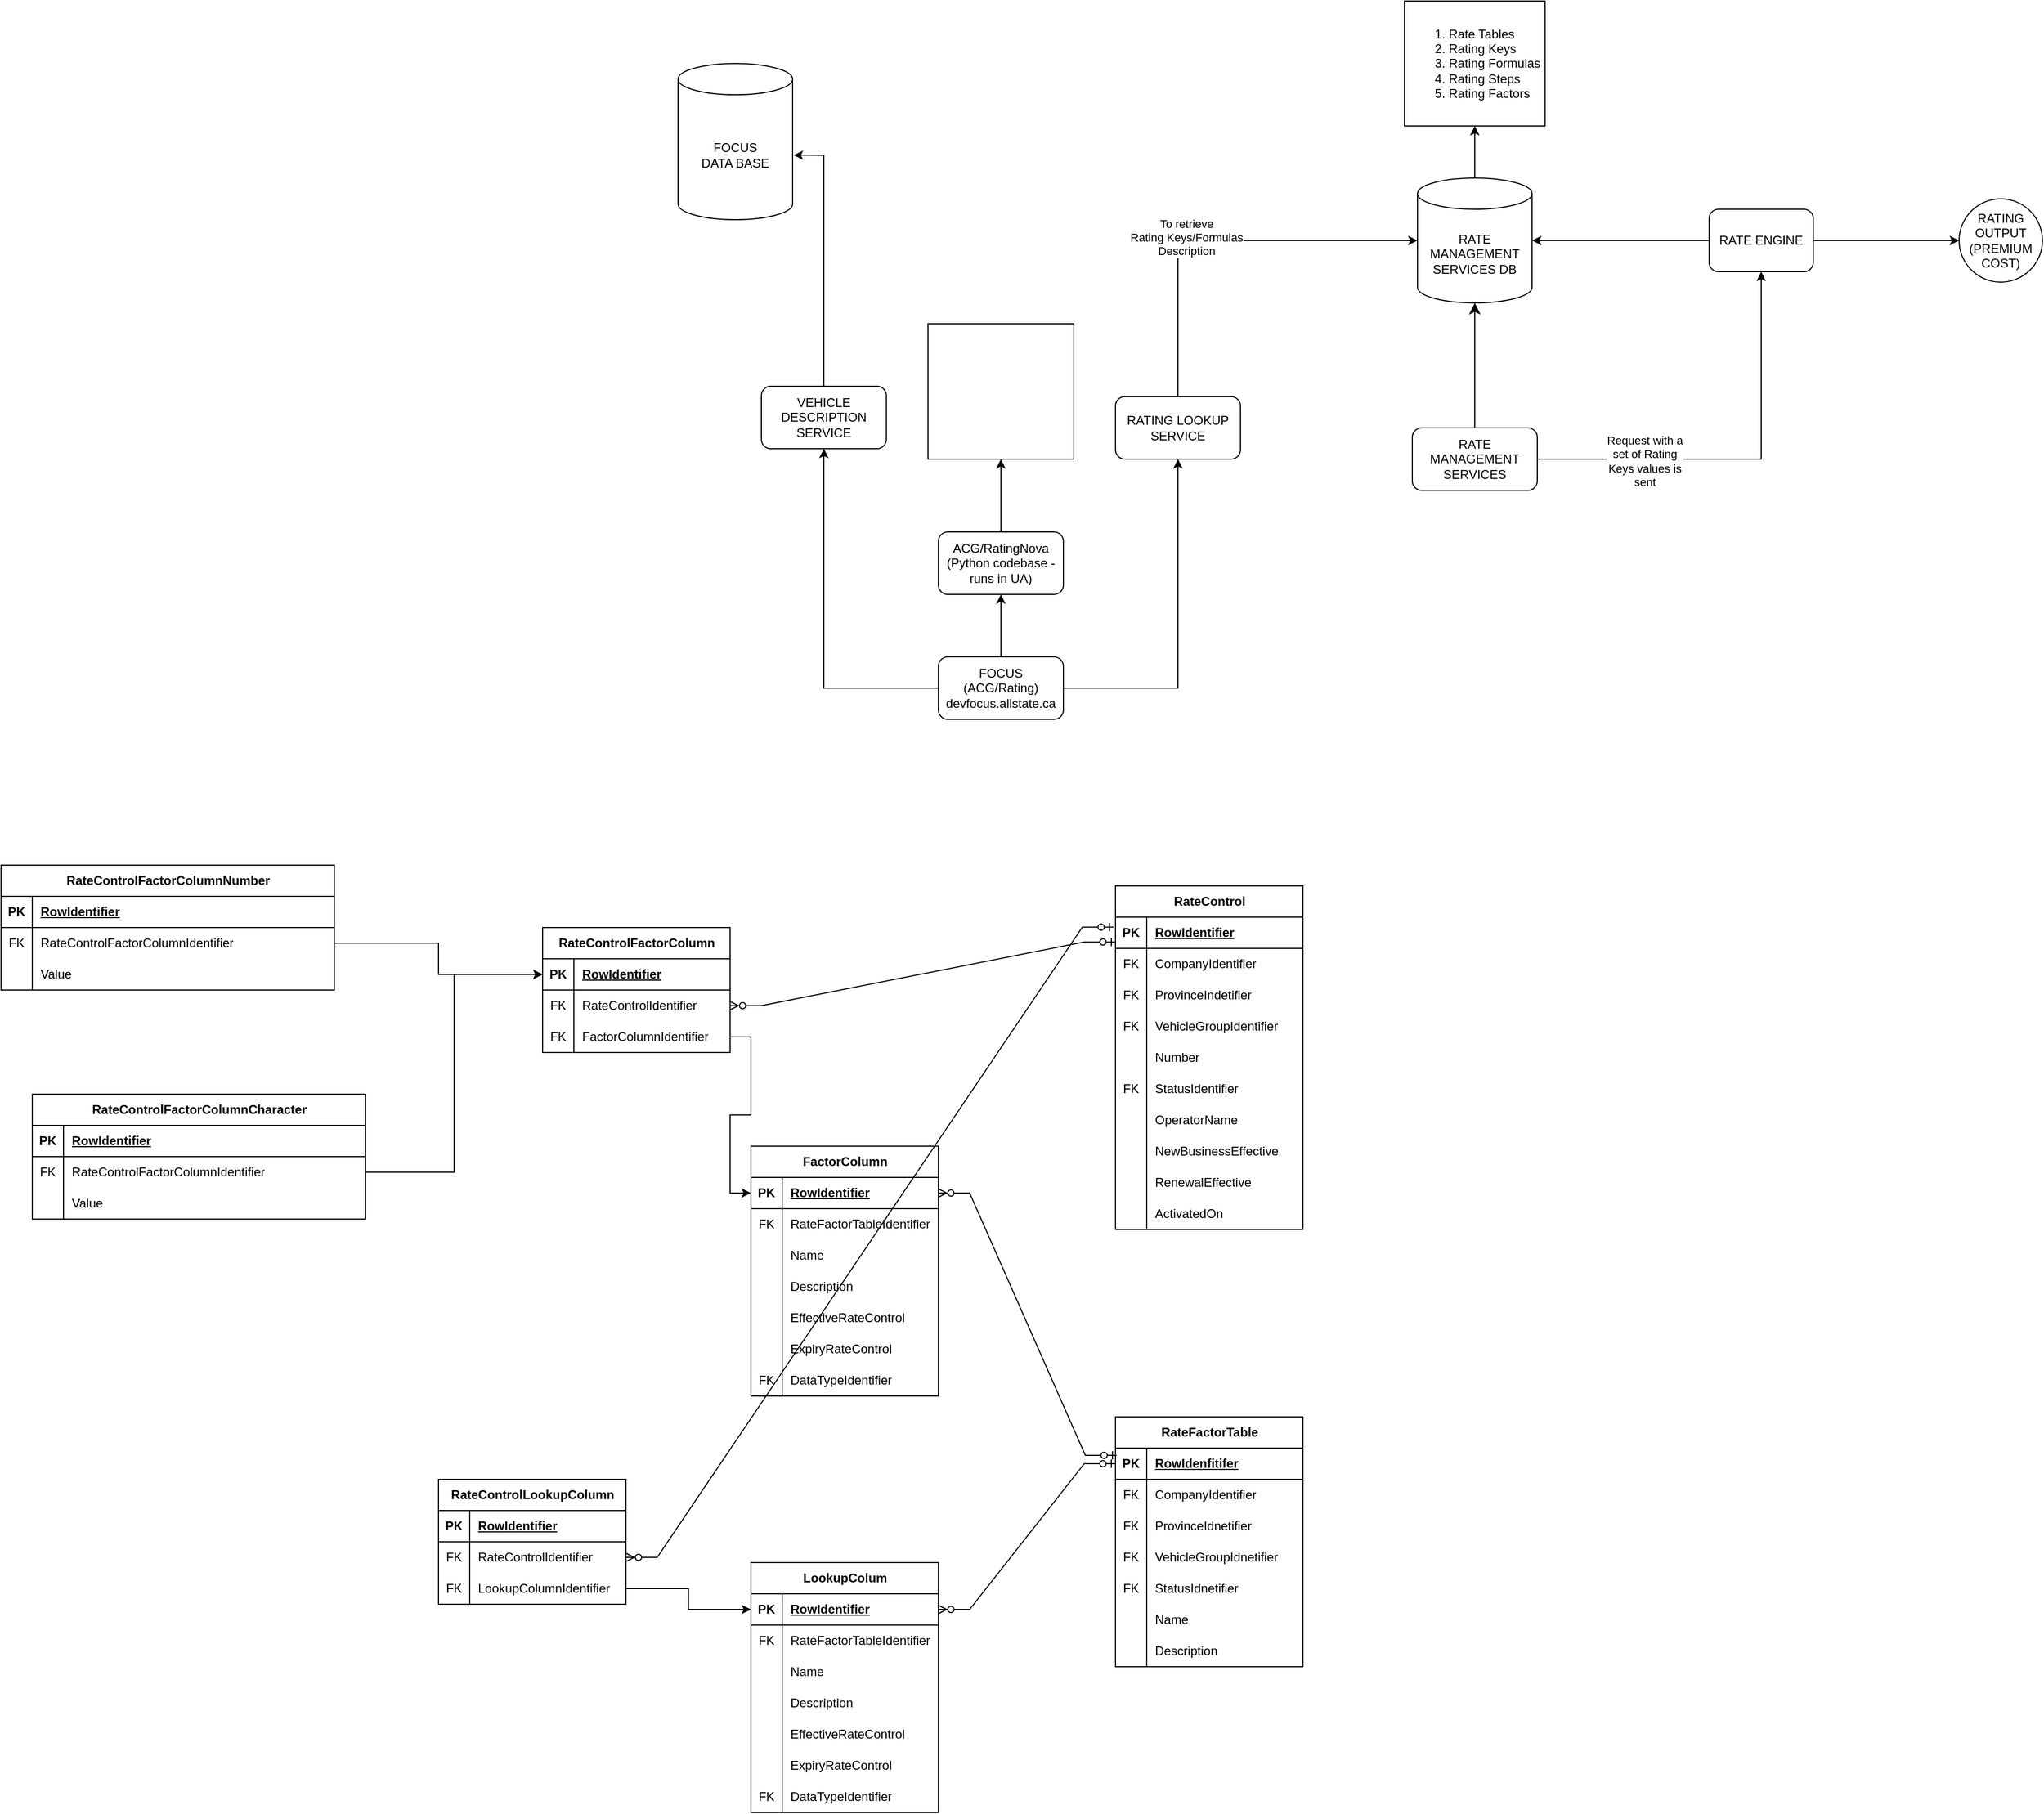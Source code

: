 <mxfile version="24.0.1" type="github">
  <diagram name="Page-1" id="5w3Jz7d-zydLKI4MpnNv">
    <mxGraphModel dx="3018" dy="2275" grid="1" gridSize="10" guides="1" tooltips="1" connect="1" arrows="1" fold="1" page="1" pageScale="1" pageWidth="850" pageHeight="1100" math="0" shadow="0">
      <root>
        <mxCell id="0" />
        <mxCell id="1" parent="0" />
        <mxCell id="0mtgPo0dhXCJ6GV9Q62t-2" value="RATE MANAGEMENT SERVICES" style="rounded=1;whiteSpace=wrap;html=1;" parent="1" vertex="1">
          <mxGeometry x="505" y="350" width="120" height="60" as="geometry" />
        </mxCell>
        <mxCell id="0mtgPo0dhXCJ6GV9Q62t-14" value="" style="edgeStyle=orthogonalEdgeStyle;rounded=0;orthogonalLoop=1;jettySize=auto;html=1;" parent="1" source="0mtgPo0dhXCJ6GV9Q62t-4" target="0mtgPo0dhXCJ6GV9Q62t-13" edge="1">
          <mxGeometry relative="1" as="geometry" />
        </mxCell>
        <mxCell id="0mtgPo0dhXCJ6GV9Q62t-4" value="RATE ENGINE" style="rounded=1;whiteSpace=wrap;html=1;" parent="1" vertex="1">
          <mxGeometry x="790" y="140" width="100" height="60" as="geometry" />
        </mxCell>
        <mxCell id="0mtgPo0dhXCJ6GV9Q62t-16" value="" style="edgeStyle=orthogonalEdgeStyle;rounded=0;orthogonalLoop=1;jettySize=auto;html=1;" parent="1" source="0mtgPo0dhXCJ6GV9Q62t-5" target="0mtgPo0dhXCJ6GV9Q62t-15" edge="1">
          <mxGeometry relative="1" as="geometry" />
        </mxCell>
        <mxCell id="0mtgPo0dhXCJ6GV9Q62t-5" value="RATE MANAGEMENT SERVICES DB" style="shape=cylinder3;whiteSpace=wrap;html=1;boundedLbl=1;backgroundOutline=1;size=15;" parent="1" vertex="1">
          <mxGeometry x="510" y="110" width="110" height="120" as="geometry" />
        </mxCell>
        <mxCell id="0mtgPo0dhXCJ6GV9Q62t-9" value="" style="edgeStyle=orthogonalEdgeStyle;rounded=0;orthogonalLoop=1;jettySize=auto;html=1;exitX=1;exitY=0.5;exitDx=0;exitDy=0;" parent="1" source="0mtgPo0dhXCJ6GV9Q62t-2" target="0mtgPo0dhXCJ6GV9Q62t-4" edge="1">
          <mxGeometry relative="1" as="geometry">
            <mxPoint x="1072.5" y="700" as="sourcePoint" />
          </mxGeometry>
        </mxCell>
        <mxCell id="0mtgPo0dhXCJ6GV9Q62t-27" value="Request with a&lt;br&gt;set of Rating&lt;br&gt;Keys values is&lt;br&gt;sent" style="edgeLabel;html=1;align=center;verticalAlign=middle;resizable=0;points=[];" parent="0mtgPo0dhXCJ6GV9Q62t-9" vertex="1" connectable="0">
          <mxGeometry x="-0.482" y="-2" relative="1" as="geometry">
            <mxPoint as="offset" />
          </mxGeometry>
        </mxCell>
        <mxCell id="0mtgPo0dhXCJ6GV9Q62t-13" value="RATING OUTPUT&lt;br&gt;(PREMIUM COST)" style="ellipse;whiteSpace=wrap;html=1;rounded=1;" parent="1" vertex="1">
          <mxGeometry x="1030" y="130" width="80" height="80" as="geometry" />
        </mxCell>
        <mxCell id="0mtgPo0dhXCJ6GV9Q62t-15" value="&lt;ol&gt;&lt;li&gt;Rate Tables&lt;/li&gt;&lt;li&gt;Rating Keys&lt;/li&gt;&lt;li&gt;Rating Formulas&lt;/li&gt;&lt;li&gt;Rating Steps&lt;/li&gt;&lt;li&gt;Rating Factors&lt;/li&gt;&lt;/ol&gt;" style="whiteSpace=wrap;html=1;align=left;" parent="1" vertex="1">
          <mxGeometry x="497.5" y="-60" width="135" height="120" as="geometry" />
        </mxCell>
        <mxCell id="0mtgPo0dhXCJ6GV9Q62t-21" value="" style="edgeStyle=orthogonalEdgeStyle;rounded=0;orthogonalLoop=1;jettySize=auto;html=1;" parent="1" source="0mtgPo0dhXCJ6GV9Q62t-17" target="0mtgPo0dhXCJ6GV9Q62t-20" edge="1">
          <mxGeometry relative="1" as="geometry" />
        </mxCell>
        <mxCell id="0mtgPo0dhXCJ6GV9Q62t-24" value="" style="edgeStyle=orthogonalEdgeStyle;rounded=0;orthogonalLoop=1;jettySize=auto;html=1;exitX=1;exitY=0.5;exitDx=0;exitDy=0;" parent="1" source="0mtgPo0dhXCJ6GV9Q62t-17" target="0mtgPo0dhXCJ6GV9Q62t-23" edge="1">
          <mxGeometry relative="1" as="geometry">
            <mxPoint x="280" y="550" as="sourcePoint" />
          </mxGeometry>
        </mxCell>
        <mxCell id="KTmSo0tYCXFcfmJ_a8UA-9" value="" style="edgeStyle=orthogonalEdgeStyle;rounded=0;orthogonalLoop=1;jettySize=auto;html=1;" parent="1" source="0mtgPo0dhXCJ6GV9Q62t-17" target="KTmSo0tYCXFcfmJ_a8UA-8" edge="1">
          <mxGeometry relative="1" as="geometry" />
        </mxCell>
        <mxCell id="0mtgPo0dhXCJ6GV9Q62t-17" value="FOCUS&lt;br&gt;(ACG/Rating)&lt;br&gt;devfocus.allstate.ca" style="rounded=1;whiteSpace=wrap;html=1;" parent="1" vertex="1">
          <mxGeometry x="50" y="570" width="120" height="60" as="geometry" />
        </mxCell>
        <mxCell id="0mtgPo0dhXCJ6GV9Q62t-18" style="edgeStyle=orthogonalEdgeStyle;rounded=0;orthogonalLoop=1;jettySize=auto;html=1;exitX=0;exitY=0.5;exitDx=0;exitDy=0;entryX=1;entryY=0.5;entryDx=0;entryDy=0;entryPerimeter=0;" parent="1" source="0mtgPo0dhXCJ6GV9Q62t-4" target="0mtgPo0dhXCJ6GV9Q62t-5" edge="1">
          <mxGeometry relative="1" as="geometry" />
        </mxCell>
        <mxCell id="0mtgPo0dhXCJ6GV9Q62t-20" value="VEHICLE DESCRIPTION SERVICE" style="whiteSpace=wrap;html=1;rounded=1;" parent="1" vertex="1">
          <mxGeometry x="-120" y="310" width="120" height="60" as="geometry" />
        </mxCell>
        <mxCell id="0mtgPo0dhXCJ6GV9Q62t-23" value="RATING LOOKUP SERVICE" style="rounded=1;whiteSpace=wrap;html=1;" parent="1" vertex="1">
          <mxGeometry x="220" y="320" width="120" height="60" as="geometry" />
        </mxCell>
        <mxCell id="0mtgPo0dhXCJ6GV9Q62t-25" style="edgeStyle=orthogonalEdgeStyle;rounded=0;orthogonalLoop=1;jettySize=auto;html=1;exitX=0.5;exitY=0;exitDx=0;exitDy=0;entryX=0;entryY=0.5;entryDx=0;entryDy=0;entryPerimeter=0;" parent="1" source="0mtgPo0dhXCJ6GV9Q62t-23" target="0mtgPo0dhXCJ6GV9Q62t-5" edge="1">
          <mxGeometry relative="1" as="geometry" />
        </mxCell>
        <mxCell id="0mtgPo0dhXCJ6GV9Q62t-26" value="To retrieve &lt;br&gt;Rating Keys/Formulas &lt;br&gt;Description" style="edgeLabel;html=1;align=center;verticalAlign=middle;resizable=0;points=[];" parent="0mtgPo0dhXCJ6GV9Q62t-25" vertex="1" connectable="0">
          <mxGeometry x="-0.168" y="3" relative="1" as="geometry">
            <mxPoint as="offset" />
          </mxGeometry>
        </mxCell>
        <mxCell id="0mtgPo0dhXCJ6GV9Q62t-29" value="FOCUS&lt;br&gt;DATA BASE" style="shape=cylinder3;whiteSpace=wrap;html=1;boundedLbl=1;backgroundOutline=1;size=15;" parent="1" vertex="1">
          <mxGeometry x="-200" width="110" height="150" as="geometry" />
        </mxCell>
        <mxCell id="0mtgPo0dhXCJ6GV9Q62t-30" style="edgeStyle=orthogonalEdgeStyle;rounded=0;orthogonalLoop=1;jettySize=auto;html=1;exitX=0.5;exitY=0;exitDx=0;exitDy=0;entryX=1.009;entryY=0.587;entryDx=0;entryDy=0;entryPerimeter=0;" parent="1" source="0mtgPo0dhXCJ6GV9Q62t-20" target="0mtgPo0dhXCJ6GV9Q62t-29" edge="1">
          <mxGeometry relative="1" as="geometry" />
        </mxCell>
        <mxCell id="KTmSo0tYCXFcfmJ_a8UA-17" style="edgeStyle=orthogonalEdgeStyle;rounded=0;orthogonalLoop=1;jettySize=auto;html=1;exitX=0.5;exitY=0;exitDx=0;exitDy=0;entryX=0.5;entryY=1;entryDx=0;entryDy=0;" parent="1" source="KTmSo0tYCXFcfmJ_a8UA-8" target="KTmSo0tYCXFcfmJ_a8UA-15" edge="1">
          <mxGeometry relative="1" as="geometry" />
        </mxCell>
        <mxCell id="KTmSo0tYCXFcfmJ_a8UA-8" value="ACG/RatingNova&lt;br&gt;(Python codebase - runs in UA)" style="whiteSpace=wrap;html=1;rounded=1;" parent="1" vertex="1">
          <mxGeometry x="50" y="450" width="120" height="60" as="geometry" />
        </mxCell>
        <mxCell id="KTmSo0tYCXFcfmJ_a8UA-15" value="" style="rounded=0;whiteSpace=wrap;html=1;" parent="1" vertex="1">
          <mxGeometry x="40" y="250" width="140" height="130" as="geometry" />
        </mxCell>
        <mxCell id="gX9heHqNuvArZHd1_lGx-1" value="RateControlFactorColumnCharacter" style="shape=table;startSize=30;container=1;collapsible=1;childLayout=tableLayout;fixedRows=1;rowLines=0;fontStyle=1;align=center;resizeLast=1;html=1;" parent="1" vertex="1">
          <mxGeometry x="-820" y="990" width="320" height="120" as="geometry" />
        </mxCell>
        <mxCell id="gX9heHqNuvArZHd1_lGx-2" value="" style="shape=tableRow;horizontal=0;startSize=0;swimlaneHead=0;swimlaneBody=0;fillColor=none;collapsible=0;dropTarget=0;points=[[0,0.5],[1,0.5]];portConstraint=eastwest;top=0;left=0;right=0;bottom=1;" parent="gX9heHqNuvArZHd1_lGx-1" vertex="1">
          <mxGeometry y="30" width="320" height="30" as="geometry" />
        </mxCell>
        <mxCell id="gX9heHqNuvArZHd1_lGx-3" value="PK" style="shape=partialRectangle;connectable=0;fillColor=none;top=0;left=0;bottom=0;right=0;fontStyle=1;overflow=hidden;whiteSpace=wrap;html=1;" parent="gX9heHqNuvArZHd1_lGx-2" vertex="1">
          <mxGeometry width="30" height="30" as="geometry">
            <mxRectangle width="30" height="30" as="alternateBounds" />
          </mxGeometry>
        </mxCell>
        <mxCell id="gX9heHqNuvArZHd1_lGx-4" value="RowIdentifier" style="shape=partialRectangle;connectable=0;fillColor=none;top=0;left=0;bottom=0;right=0;align=left;spacingLeft=6;fontStyle=5;overflow=hidden;whiteSpace=wrap;html=1;" parent="gX9heHqNuvArZHd1_lGx-2" vertex="1">
          <mxGeometry x="30" width="290" height="30" as="geometry">
            <mxRectangle width="290" height="30" as="alternateBounds" />
          </mxGeometry>
        </mxCell>
        <mxCell id="gX9heHqNuvArZHd1_lGx-5" value="" style="shape=tableRow;horizontal=0;startSize=0;swimlaneHead=0;swimlaneBody=0;fillColor=none;collapsible=0;dropTarget=0;points=[[0,0.5],[1,0.5]];portConstraint=eastwest;top=0;left=0;right=0;bottom=0;" parent="gX9heHqNuvArZHd1_lGx-1" vertex="1">
          <mxGeometry y="60" width="320" height="30" as="geometry" />
        </mxCell>
        <mxCell id="gX9heHqNuvArZHd1_lGx-6" value="FK" style="shape=partialRectangle;connectable=0;fillColor=none;top=0;left=0;bottom=0;right=0;editable=1;overflow=hidden;whiteSpace=wrap;html=1;" parent="gX9heHqNuvArZHd1_lGx-5" vertex="1">
          <mxGeometry width="30" height="30" as="geometry">
            <mxRectangle width="30" height="30" as="alternateBounds" />
          </mxGeometry>
        </mxCell>
        <mxCell id="gX9heHqNuvArZHd1_lGx-7" value="RateControlFactorColumnIdentifier" style="shape=partialRectangle;connectable=0;fillColor=none;top=0;left=0;bottom=0;right=0;align=left;spacingLeft=6;overflow=hidden;whiteSpace=wrap;html=1;" parent="gX9heHqNuvArZHd1_lGx-5" vertex="1">
          <mxGeometry x="30" width="290" height="30" as="geometry">
            <mxRectangle width="290" height="30" as="alternateBounds" />
          </mxGeometry>
        </mxCell>
        <mxCell id="gX9heHqNuvArZHd1_lGx-8" value="" style="shape=tableRow;horizontal=0;startSize=0;swimlaneHead=0;swimlaneBody=0;fillColor=none;collapsible=0;dropTarget=0;points=[[0,0.5],[1,0.5]];portConstraint=eastwest;top=0;left=0;right=0;bottom=0;" parent="gX9heHqNuvArZHd1_lGx-1" vertex="1">
          <mxGeometry y="90" width="320" height="30" as="geometry" />
        </mxCell>
        <mxCell id="gX9heHqNuvArZHd1_lGx-9" value="" style="shape=partialRectangle;connectable=0;fillColor=none;top=0;left=0;bottom=0;right=0;editable=1;overflow=hidden;whiteSpace=wrap;html=1;" parent="gX9heHqNuvArZHd1_lGx-8" vertex="1">
          <mxGeometry width="30" height="30" as="geometry">
            <mxRectangle width="30" height="30" as="alternateBounds" />
          </mxGeometry>
        </mxCell>
        <mxCell id="gX9heHqNuvArZHd1_lGx-10" value="Value" style="shape=partialRectangle;connectable=0;fillColor=none;top=0;left=0;bottom=0;right=0;align=left;spacingLeft=6;overflow=hidden;whiteSpace=wrap;html=1;" parent="gX9heHqNuvArZHd1_lGx-8" vertex="1">
          <mxGeometry x="30" width="290" height="30" as="geometry">
            <mxRectangle width="290" height="30" as="alternateBounds" />
          </mxGeometry>
        </mxCell>
        <mxCell id="gX9heHqNuvArZHd1_lGx-14" value="RateControlFactorColumn" style="shape=table;startSize=30;container=1;collapsible=1;childLayout=tableLayout;fixedRows=1;rowLines=0;fontStyle=1;align=center;resizeLast=1;html=1;" parent="1" vertex="1">
          <mxGeometry x="-330" y="830" width="180" height="120" as="geometry" />
        </mxCell>
        <mxCell id="gX9heHqNuvArZHd1_lGx-15" value="" style="shape=tableRow;horizontal=0;startSize=0;swimlaneHead=0;swimlaneBody=0;fillColor=none;collapsible=0;dropTarget=0;points=[[0,0.5],[1,0.5]];portConstraint=eastwest;top=0;left=0;right=0;bottom=1;" parent="gX9heHqNuvArZHd1_lGx-14" vertex="1">
          <mxGeometry y="30" width="180" height="30" as="geometry" />
        </mxCell>
        <mxCell id="gX9heHqNuvArZHd1_lGx-16" value="PK" style="shape=partialRectangle;connectable=0;fillColor=none;top=0;left=0;bottom=0;right=0;fontStyle=1;overflow=hidden;whiteSpace=wrap;html=1;" parent="gX9heHqNuvArZHd1_lGx-15" vertex="1">
          <mxGeometry width="30" height="30" as="geometry">
            <mxRectangle width="30" height="30" as="alternateBounds" />
          </mxGeometry>
        </mxCell>
        <mxCell id="gX9heHqNuvArZHd1_lGx-17" value="RowIdentifier" style="shape=partialRectangle;connectable=0;fillColor=none;top=0;left=0;bottom=0;right=0;align=left;spacingLeft=6;fontStyle=5;overflow=hidden;whiteSpace=wrap;html=1;" parent="gX9heHqNuvArZHd1_lGx-15" vertex="1">
          <mxGeometry x="30" width="150" height="30" as="geometry">
            <mxRectangle width="150" height="30" as="alternateBounds" />
          </mxGeometry>
        </mxCell>
        <mxCell id="gX9heHqNuvArZHd1_lGx-18" value="" style="shape=tableRow;horizontal=0;startSize=0;swimlaneHead=0;swimlaneBody=0;fillColor=none;collapsible=0;dropTarget=0;points=[[0,0.5],[1,0.5]];portConstraint=eastwest;top=0;left=0;right=0;bottom=0;" parent="gX9heHqNuvArZHd1_lGx-14" vertex="1">
          <mxGeometry y="60" width="180" height="30" as="geometry" />
        </mxCell>
        <mxCell id="gX9heHqNuvArZHd1_lGx-19" value="FK" style="shape=partialRectangle;connectable=0;fillColor=none;top=0;left=0;bottom=0;right=0;editable=1;overflow=hidden;whiteSpace=wrap;html=1;" parent="gX9heHqNuvArZHd1_lGx-18" vertex="1">
          <mxGeometry width="30" height="30" as="geometry">
            <mxRectangle width="30" height="30" as="alternateBounds" />
          </mxGeometry>
        </mxCell>
        <mxCell id="gX9heHqNuvArZHd1_lGx-20" value="RateControlIdentifier" style="shape=partialRectangle;connectable=0;fillColor=none;top=0;left=0;bottom=0;right=0;align=left;spacingLeft=6;overflow=hidden;whiteSpace=wrap;html=1;" parent="gX9heHqNuvArZHd1_lGx-18" vertex="1">
          <mxGeometry x="30" width="150" height="30" as="geometry">
            <mxRectangle width="150" height="30" as="alternateBounds" />
          </mxGeometry>
        </mxCell>
        <mxCell id="gX9heHqNuvArZHd1_lGx-21" value="" style="shape=tableRow;horizontal=0;startSize=0;swimlaneHead=0;swimlaneBody=0;fillColor=none;collapsible=0;dropTarget=0;points=[[0,0.5],[1,0.5]];portConstraint=eastwest;top=0;left=0;right=0;bottom=0;" parent="gX9heHqNuvArZHd1_lGx-14" vertex="1">
          <mxGeometry y="90" width="180" height="30" as="geometry" />
        </mxCell>
        <mxCell id="gX9heHqNuvArZHd1_lGx-22" value="FK" style="shape=partialRectangle;connectable=0;fillColor=none;top=0;left=0;bottom=0;right=0;editable=1;overflow=hidden;whiteSpace=wrap;html=1;" parent="gX9heHqNuvArZHd1_lGx-21" vertex="1">
          <mxGeometry width="30" height="30" as="geometry">
            <mxRectangle width="30" height="30" as="alternateBounds" />
          </mxGeometry>
        </mxCell>
        <mxCell id="gX9heHqNuvArZHd1_lGx-23" value="FactorColumnIdentifier" style="shape=partialRectangle;connectable=0;fillColor=none;top=0;left=0;bottom=0;right=0;align=left;spacingLeft=6;overflow=hidden;whiteSpace=wrap;html=1;" parent="gX9heHqNuvArZHd1_lGx-21" vertex="1">
          <mxGeometry x="30" width="150" height="30" as="geometry">
            <mxRectangle width="150" height="30" as="alternateBounds" />
          </mxGeometry>
        </mxCell>
        <mxCell id="gX9heHqNuvArZHd1_lGx-28" value="RateControl" style="shape=table;startSize=30;container=1;collapsible=1;childLayout=tableLayout;fixedRows=1;rowLines=0;fontStyle=1;align=center;resizeLast=1;html=1;" parent="1" vertex="1">
          <mxGeometry x="220" y="790" width="180" height="330" as="geometry">
            <mxRectangle x="-140" y="670" width="110" height="30" as="alternateBounds" />
          </mxGeometry>
        </mxCell>
        <mxCell id="gX9heHqNuvArZHd1_lGx-29" value="" style="shape=tableRow;horizontal=0;startSize=0;swimlaneHead=0;swimlaneBody=0;fillColor=none;collapsible=0;dropTarget=0;points=[[0,0.5],[1,0.5]];portConstraint=eastwest;top=0;left=0;right=0;bottom=1;" parent="gX9heHqNuvArZHd1_lGx-28" vertex="1">
          <mxGeometry y="30" width="180" height="30" as="geometry" />
        </mxCell>
        <mxCell id="gX9heHqNuvArZHd1_lGx-30" value="PK" style="shape=partialRectangle;connectable=0;fillColor=none;top=0;left=0;bottom=0;right=0;fontStyle=1;overflow=hidden;whiteSpace=wrap;html=1;" parent="gX9heHqNuvArZHd1_lGx-29" vertex="1">
          <mxGeometry width="30" height="30" as="geometry">
            <mxRectangle width="30" height="30" as="alternateBounds" />
          </mxGeometry>
        </mxCell>
        <mxCell id="gX9heHqNuvArZHd1_lGx-31" value="RowIdentifier" style="shape=partialRectangle;connectable=0;fillColor=none;top=0;left=0;bottom=0;right=0;align=left;spacingLeft=6;fontStyle=5;overflow=hidden;whiteSpace=wrap;html=1;" parent="gX9heHqNuvArZHd1_lGx-29" vertex="1">
          <mxGeometry x="30" width="150" height="30" as="geometry">
            <mxRectangle width="150" height="30" as="alternateBounds" />
          </mxGeometry>
        </mxCell>
        <mxCell id="gX9heHqNuvArZHd1_lGx-32" value="" style="shape=tableRow;horizontal=0;startSize=0;swimlaneHead=0;swimlaneBody=0;fillColor=none;collapsible=0;dropTarget=0;points=[[0,0.5],[1,0.5]];portConstraint=eastwest;top=0;left=0;right=0;bottom=0;" parent="gX9heHqNuvArZHd1_lGx-28" vertex="1">
          <mxGeometry y="60" width="180" height="30" as="geometry" />
        </mxCell>
        <mxCell id="gX9heHqNuvArZHd1_lGx-33" value="FK" style="shape=partialRectangle;connectable=0;fillColor=none;top=0;left=0;bottom=0;right=0;editable=1;overflow=hidden;whiteSpace=wrap;html=1;" parent="gX9heHqNuvArZHd1_lGx-32" vertex="1">
          <mxGeometry width="30" height="30" as="geometry">
            <mxRectangle width="30" height="30" as="alternateBounds" />
          </mxGeometry>
        </mxCell>
        <mxCell id="gX9heHqNuvArZHd1_lGx-34" value="CompanyIdentifier" style="shape=partialRectangle;connectable=0;fillColor=none;top=0;left=0;bottom=0;right=0;align=left;spacingLeft=6;overflow=hidden;whiteSpace=wrap;html=1;" parent="gX9heHqNuvArZHd1_lGx-32" vertex="1">
          <mxGeometry x="30" width="150" height="30" as="geometry">
            <mxRectangle width="150" height="30" as="alternateBounds" />
          </mxGeometry>
        </mxCell>
        <mxCell id="gX9heHqNuvArZHd1_lGx-35" value="" style="shape=tableRow;horizontal=0;startSize=0;swimlaneHead=0;swimlaneBody=0;fillColor=none;collapsible=0;dropTarget=0;points=[[0,0.5],[1,0.5]];portConstraint=eastwest;top=0;left=0;right=0;bottom=0;" parent="gX9heHqNuvArZHd1_lGx-28" vertex="1">
          <mxGeometry y="90" width="180" height="30" as="geometry" />
        </mxCell>
        <mxCell id="gX9heHqNuvArZHd1_lGx-36" value="FK" style="shape=partialRectangle;connectable=0;fillColor=none;top=0;left=0;bottom=0;right=0;editable=1;overflow=hidden;whiteSpace=wrap;html=1;" parent="gX9heHqNuvArZHd1_lGx-35" vertex="1">
          <mxGeometry width="30" height="30" as="geometry">
            <mxRectangle width="30" height="30" as="alternateBounds" />
          </mxGeometry>
        </mxCell>
        <mxCell id="gX9heHqNuvArZHd1_lGx-37" value="ProvinceIndetifier" style="shape=partialRectangle;connectable=0;fillColor=none;top=0;left=0;bottom=0;right=0;align=left;spacingLeft=6;overflow=hidden;whiteSpace=wrap;html=1;" parent="gX9heHqNuvArZHd1_lGx-35" vertex="1">
          <mxGeometry x="30" width="150" height="30" as="geometry">
            <mxRectangle width="150" height="30" as="alternateBounds" />
          </mxGeometry>
        </mxCell>
        <mxCell id="gX9heHqNuvArZHd1_lGx-38" value="" style="shape=tableRow;horizontal=0;startSize=0;swimlaneHead=0;swimlaneBody=0;fillColor=none;collapsible=0;dropTarget=0;points=[[0,0.5],[1,0.5]];portConstraint=eastwest;top=0;left=0;right=0;bottom=0;" parent="gX9heHqNuvArZHd1_lGx-28" vertex="1">
          <mxGeometry y="120" width="180" height="30" as="geometry" />
        </mxCell>
        <mxCell id="gX9heHqNuvArZHd1_lGx-39" value="FK" style="shape=partialRectangle;connectable=0;fillColor=none;top=0;left=0;bottom=0;right=0;editable=1;overflow=hidden;whiteSpace=wrap;html=1;" parent="gX9heHqNuvArZHd1_lGx-38" vertex="1">
          <mxGeometry width="30" height="30" as="geometry">
            <mxRectangle width="30" height="30" as="alternateBounds" />
          </mxGeometry>
        </mxCell>
        <mxCell id="gX9heHqNuvArZHd1_lGx-40" value="VehicleGroupIdentifier" style="shape=partialRectangle;connectable=0;fillColor=none;top=0;left=0;bottom=0;right=0;align=left;spacingLeft=6;overflow=hidden;whiteSpace=wrap;html=1;" parent="gX9heHqNuvArZHd1_lGx-38" vertex="1">
          <mxGeometry x="30" width="150" height="30" as="geometry">
            <mxRectangle width="150" height="30" as="alternateBounds" />
          </mxGeometry>
        </mxCell>
        <mxCell id="gX9heHqNuvArZHd1_lGx-95" value="" style="shape=tableRow;horizontal=0;startSize=0;swimlaneHead=0;swimlaneBody=0;fillColor=none;collapsible=0;dropTarget=0;points=[[0,0.5],[1,0.5]];portConstraint=eastwest;top=0;left=0;right=0;bottom=0;" parent="gX9heHqNuvArZHd1_lGx-28" vertex="1">
          <mxGeometry y="150" width="180" height="30" as="geometry" />
        </mxCell>
        <mxCell id="gX9heHqNuvArZHd1_lGx-96" value="" style="shape=partialRectangle;connectable=0;fillColor=none;top=0;left=0;bottom=0;right=0;editable=1;overflow=hidden;whiteSpace=wrap;html=1;" parent="gX9heHqNuvArZHd1_lGx-95" vertex="1">
          <mxGeometry width="30" height="30" as="geometry">
            <mxRectangle width="30" height="30" as="alternateBounds" />
          </mxGeometry>
        </mxCell>
        <mxCell id="gX9heHqNuvArZHd1_lGx-97" value="Number" style="shape=partialRectangle;connectable=0;fillColor=none;top=0;left=0;bottom=0;right=0;align=left;spacingLeft=6;overflow=hidden;whiteSpace=wrap;html=1;" parent="gX9heHqNuvArZHd1_lGx-95" vertex="1">
          <mxGeometry x="30" width="150" height="30" as="geometry">
            <mxRectangle width="150" height="30" as="alternateBounds" />
          </mxGeometry>
        </mxCell>
        <mxCell id="gX9heHqNuvArZHd1_lGx-98" value="" style="shape=tableRow;horizontal=0;startSize=0;swimlaneHead=0;swimlaneBody=0;fillColor=none;collapsible=0;dropTarget=0;points=[[0,0.5],[1,0.5]];portConstraint=eastwest;top=0;left=0;right=0;bottom=0;" parent="gX9heHqNuvArZHd1_lGx-28" vertex="1">
          <mxGeometry y="180" width="180" height="30" as="geometry" />
        </mxCell>
        <mxCell id="gX9heHqNuvArZHd1_lGx-99" value="FK" style="shape=partialRectangle;connectable=0;fillColor=none;top=0;left=0;bottom=0;right=0;editable=1;overflow=hidden;whiteSpace=wrap;html=1;" parent="gX9heHqNuvArZHd1_lGx-98" vertex="1">
          <mxGeometry width="30" height="30" as="geometry">
            <mxRectangle width="30" height="30" as="alternateBounds" />
          </mxGeometry>
        </mxCell>
        <mxCell id="gX9heHqNuvArZHd1_lGx-100" value="StatusIdentifier" style="shape=partialRectangle;connectable=0;fillColor=none;top=0;left=0;bottom=0;right=0;align=left;spacingLeft=6;overflow=hidden;whiteSpace=wrap;html=1;" parent="gX9heHqNuvArZHd1_lGx-98" vertex="1">
          <mxGeometry x="30" width="150" height="30" as="geometry">
            <mxRectangle width="150" height="30" as="alternateBounds" />
          </mxGeometry>
        </mxCell>
        <mxCell id="gX9heHqNuvArZHd1_lGx-101" value="" style="shape=tableRow;horizontal=0;startSize=0;swimlaneHead=0;swimlaneBody=0;fillColor=none;collapsible=0;dropTarget=0;points=[[0,0.5],[1,0.5]];portConstraint=eastwest;top=0;left=0;right=0;bottom=0;" parent="gX9heHqNuvArZHd1_lGx-28" vertex="1">
          <mxGeometry y="210" width="180" height="30" as="geometry" />
        </mxCell>
        <mxCell id="gX9heHqNuvArZHd1_lGx-102" value="" style="shape=partialRectangle;connectable=0;fillColor=none;top=0;left=0;bottom=0;right=0;editable=1;overflow=hidden;whiteSpace=wrap;html=1;" parent="gX9heHqNuvArZHd1_lGx-101" vertex="1">
          <mxGeometry width="30" height="30" as="geometry">
            <mxRectangle width="30" height="30" as="alternateBounds" />
          </mxGeometry>
        </mxCell>
        <mxCell id="gX9heHqNuvArZHd1_lGx-103" value="OperatorName" style="shape=partialRectangle;connectable=0;fillColor=none;top=0;left=0;bottom=0;right=0;align=left;spacingLeft=6;overflow=hidden;whiteSpace=wrap;html=1;" parent="gX9heHqNuvArZHd1_lGx-101" vertex="1">
          <mxGeometry x="30" width="150" height="30" as="geometry">
            <mxRectangle width="150" height="30" as="alternateBounds" />
          </mxGeometry>
        </mxCell>
        <mxCell id="gX9heHqNuvArZHd1_lGx-108" value="" style="shape=tableRow;horizontal=0;startSize=0;swimlaneHead=0;swimlaneBody=0;fillColor=none;collapsible=0;dropTarget=0;points=[[0,0.5],[1,0.5]];portConstraint=eastwest;top=0;left=0;right=0;bottom=0;" parent="gX9heHqNuvArZHd1_lGx-28" vertex="1">
          <mxGeometry y="240" width="180" height="30" as="geometry" />
        </mxCell>
        <mxCell id="gX9heHqNuvArZHd1_lGx-109" value="" style="shape=partialRectangle;connectable=0;fillColor=none;top=0;left=0;bottom=0;right=0;editable=1;overflow=hidden;whiteSpace=wrap;html=1;" parent="gX9heHqNuvArZHd1_lGx-108" vertex="1">
          <mxGeometry width="30" height="30" as="geometry">
            <mxRectangle width="30" height="30" as="alternateBounds" />
          </mxGeometry>
        </mxCell>
        <mxCell id="gX9heHqNuvArZHd1_lGx-110" value="NewBusinessEffective" style="shape=partialRectangle;connectable=0;fillColor=none;top=0;left=0;bottom=0;right=0;align=left;spacingLeft=6;overflow=hidden;whiteSpace=wrap;html=1;" parent="gX9heHqNuvArZHd1_lGx-108" vertex="1">
          <mxGeometry x="30" width="150" height="30" as="geometry">
            <mxRectangle width="150" height="30" as="alternateBounds" />
          </mxGeometry>
        </mxCell>
        <mxCell id="gX9heHqNuvArZHd1_lGx-111" value="" style="shape=tableRow;horizontal=0;startSize=0;swimlaneHead=0;swimlaneBody=0;fillColor=none;collapsible=0;dropTarget=0;points=[[0,0.5],[1,0.5]];portConstraint=eastwest;top=0;left=0;right=0;bottom=0;" parent="gX9heHqNuvArZHd1_lGx-28" vertex="1">
          <mxGeometry y="270" width="180" height="30" as="geometry" />
        </mxCell>
        <mxCell id="gX9heHqNuvArZHd1_lGx-112" value="" style="shape=partialRectangle;connectable=0;fillColor=none;top=0;left=0;bottom=0;right=0;editable=1;overflow=hidden;whiteSpace=wrap;html=1;" parent="gX9heHqNuvArZHd1_lGx-111" vertex="1">
          <mxGeometry width="30" height="30" as="geometry">
            <mxRectangle width="30" height="30" as="alternateBounds" />
          </mxGeometry>
        </mxCell>
        <mxCell id="gX9heHqNuvArZHd1_lGx-113" value="RenewalEffective" style="shape=partialRectangle;connectable=0;fillColor=none;top=0;left=0;bottom=0;right=0;align=left;spacingLeft=6;overflow=hidden;whiteSpace=wrap;html=1;" parent="gX9heHqNuvArZHd1_lGx-111" vertex="1">
          <mxGeometry x="30" width="150" height="30" as="geometry">
            <mxRectangle width="150" height="30" as="alternateBounds" />
          </mxGeometry>
        </mxCell>
        <mxCell id="gX9heHqNuvArZHd1_lGx-114" value="" style="shape=tableRow;horizontal=0;startSize=0;swimlaneHead=0;swimlaneBody=0;fillColor=none;collapsible=0;dropTarget=0;points=[[0,0.5],[1,0.5]];portConstraint=eastwest;top=0;left=0;right=0;bottom=0;" parent="gX9heHqNuvArZHd1_lGx-28" vertex="1">
          <mxGeometry y="300" width="180" height="30" as="geometry" />
        </mxCell>
        <mxCell id="gX9heHqNuvArZHd1_lGx-115" value="" style="shape=partialRectangle;connectable=0;fillColor=none;top=0;left=0;bottom=0;right=0;editable=1;overflow=hidden;whiteSpace=wrap;html=1;" parent="gX9heHqNuvArZHd1_lGx-114" vertex="1">
          <mxGeometry width="30" height="30" as="geometry">
            <mxRectangle width="30" height="30" as="alternateBounds" />
          </mxGeometry>
        </mxCell>
        <mxCell id="gX9heHqNuvArZHd1_lGx-116" value="ActivatedOn" style="shape=partialRectangle;connectable=0;fillColor=none;top=0;left=0;bottom=0;right=0;align=left;spacingLeft=6;overflow=hidden;whiteSpace=wrap;html=1;" parent="gX9heHqNuvArZHd1_lGx-114" vertex="1">
          <mxGeometry x="30" width="150" height="30" as="geometry">
            <mxRectangle width="150" height="30" as="alternateBounds" />
          </mxGeometry>
        </mxCell>
        <mxCell id="gX9heHqNuvArZHd1_lGx-72" value="FactorColumn" style="shape=table;startSize=30;container=1;collapsible=1;childLayout=tableLayout;fixedRows=1;rowLines=0;fontStyle=1;align=center;resizeLast=1;html=1;" parent="1" vertex="1">
          <mxGeometry x="-130" y="1040" width="180" height="240" as="geometry" />
        </mxCell>
        <mxCell id="gX9heHqNuvArZHd1_lGx-73" value="" style="shape=tableRow;horizontal=0;startSize=0;swimlaneHead=0;swimlaneBody=0;fillColor=none;collapsible=0;dropTarget=0;points=[[0,0.5],[1,0.5]];portConstraint=eastwest;top=0;left=0;right=0;bottom=1;" parent="gX9heHqNuvArZHd1_lGx-72" vertex="1">
          <mxGeometry y="30" width="180" height="30" as="geometry" />
        </mxCell>
        <mxCell id="gX9heHqNuvArZHd1_lGx-74" value="PK" style="shape=partialRectangle;connectable=0;fillColor=none;top=0;left=0;bottom=0;right=0;fontStyle=1;overflow=hidden;whiteSpace=wrap;html=1;" parent="gX9heHqNuvArZHd1_lGx-73" vertex="1">
          <mxGeometry width="30" height="30" as="geometry">
            <mxRectangle width="30" height="30" as="alternateBounds" />
          </mxGeometry>
        </mxCell>
        <mxCell id="gX9heHqNuvArZHd1_lGx-75" value="RowIdentifier" style="shape=partialRectangle;connectable=0;fillColor=none;top=0;left=0;bottom=0;right=0;align=left;spacingLeft=6;fontStyle=5;overflow=hidden;whiteSpace=wrap;html=1;" parent="gX9heHqNuvArZHd1_lGx-73" vertex="1">
          <mxGeometry x="30" width="150" height="30" as="geometry">
            <mxRectangle width="150" height="30" as="alternateBounds" />
          </mxGeometry>
        </mxCell>
        <mxCell id="gX9heHqNuvArZHd1_lGx-76" value="" style="shape=tableRow;horizontal=0;startSize=0;swimlaneHead=0;swimlaneBody=0;fillColor=none;collapsible=0;dropTarget=0;points=[[0,0.5],[1,0.5]];portConstraint=eastwest;top=0;left=0;right=0;bottom=0;" parent="gX9heHqNuvArZHd1_lGx-72" vertex="1">
          <mxGeometry y="60" width="180" height="30" as="geometry" />
        </mxCell>
        <mxCell id="gX9heHqNuvArZHd1_lGx-77" value="FK" style="shape=partialRectangle;connectable=0;fillColor=none;top=0;left=0;bottom=0;right=0;editable=1;overflow=hidden;whiteSpace=wrap;html=1;" parent="gX9heHqNuvArZHd1_lGx-76" vertex="1">
          <mxGeometry width="30" height="30" as="geometry">
            <mxRectangle width="30" height="30" as="alternateBounds" />
          </mxGeometry>
        </mxCell>
        <mxCell id="gX9heHqNuvArZHd1_lGx-78" value="RateFactorTableIdentifier" style="shape=partialRectangle;connectable=0;fillColor=none;top=0;left=0;bottom=0;right=0;align=left;spacingLeft=6;overflow=hidden;whiteSpace=wrap;html=1;" parent="gX9heHqNuvArZHd1_lGx-76" vertex="1">
          <mxGeometry x="30" width="150" height="30" as="geometry">
            <mxRectangle width="150" height="30" as="alternateBounds" />
          </mxGeometry>
        </mxCell>
        <mxCell id="gX9heHqNuvArZHd1_lGx-79" value="" style="shape=tableRow;horizontal=0;startSize=0;swimlaneHead=0;swimlaneBody=0;fillColor=none;collapsible=0;dropTarget=0;points=[[0,0.5],[1,0.5]];portConstraint=eastwest;top=0;left=0;right=0;bottom=0;" parent="gX9heHqNuvArZHd1_lGx-72" vertex="1">
          <mxGeometry y="90" width="180" height="30" as="geometry" />
        </mxCell>
        <mxCell id="gX9heHqNuvArZHd1_lGx-80" value="" style="shape=partialRectangle;connectable=0;fillColor=none;top=0;left=0;bottom=0;right=0;editable=1;overflow=hidden;whiteSpace=wrap;html=1;" parent="gX9heHqNuvArZHd1_lGx-79" vertex="1">
          <mxGeometry width="30" height="30" as="geometry">
            <mxRectangle width="30" height="30" as="alternateBounds" />
          </mxGeometry>
        </mxCell>
        <mxCell id="gX9heHqNuvArZHd1_lGx-81" value="Name" style="shape=partialRectangle;connectable=0;fillColor=none;top=0;left=0;bottom=0;right=0;align=left;spacingLeft=6;overflow=hidden;whiteSpace=wrap;html=1;" parent="gX9heHqNuvArZHd1_lGx-79" vertex="1">
          <mxGeometry x="30" width="150" height="30" as="geometry">
            <mxRectangle width="150" height="30" as="alternateBounds" />
          </mxGeometry>
        </mxCell>
        <mxCell id="gX9heHqNuvArZHd1_lGx-82" value="" style="shape=tableRow;horizontal=0;startSize=0;swimlaneHead=0;swimlaneBody=0;fillColor=none;collapsible=0;dropTarget=0;points=[[0,0.5],[1,0.5]];portConstraint=eastwest;top=0;left=0;right=0;bottom=0;" parent="gX9heHqNuvArZHd1_lGx-72" vertex="1">
          <mxGeometry y="120" width="180" height="30" as="geometry" />
        </mxCell>
        <mxCell id="gX9heHqNuvArZHd1_lGx-83" value="" style="shape=partialRectangle;connectable=0;fillColor=none;top=0;left=0;bottom=0;right=0;editable=1;overflow=hidden;whiteSpace=wrap;html=1;" parent="gX9heHqNuvArZHd1_lGx-82" vertex="1">
          <mxGeometry width="30" height="30" as="geometry">
            <mxRectangle width="30" height="30" as="alternateBounds" />
          </mxGeometry>
        </mxCell>
        <mxCell id="gX9heHqNuvArZHd1_lGx-84" value="Description" style="shape=partialRectangle;connectable=0;fillColor=none;top=0;left=0;bottom=0;right=0;align=left;spacingLeft=6;overflow=hidden;whiteSpace=wrap;html=1;" parent="gX9heHqNuvArZHd1_lGx-82" vertex="1">
          <mxGeometry x="30" width="150" height="30" as="geometry">
            <mxRectangle width="150" height="30" as="alternateBounds" />
          </mxGeometry>
        </mxCell>
        <mxCell id="gX9heHqNuvArZHd1_lGx-89" value="" style="shape=tableRow;horizontal=0;startSize=0;swimlaneHead=0;swimlaneBody=0;fillColor=none;collapsible=0;dropTarget=0;points=[[0,0.5],[1,0.5]];portConstraint=eastwest;top=0;left=0;right=0;bottom=0;" parent="gX9heHqNuvArZHd1_lGx-72" vertex="1">
          <mxGeometry y="150" width="180" height="30" as="geometry" />
        </mxCell>
        <mxCell id="gX9heHqNuvArZHd1_lGx-90" value="" style="shape=partialRectangle;connectable=0;fillColor=none;top=0;left=0;bottom=0;right=0;editable=1;overflow=hidden;whiteSpace=wrap;html=1;" parent="gX9heHqNuvArZHd1_lGx-89" vertex="1">
          <mxGeometry width="30" height="30" as="geometry">
            <mxRectangle width="30" height="30" as="alternateBounds" />
          </mxGeometry>
        </mxCell>
        <mxCell id="gX9heHqNuvArZHd1_lGx-91" value="EffectiveRateControl" style="shape=partialRectangle;connectable=0;fillColor=none;top=0;left=0;bottom=0;right=0;align=left;spacingLeft=6;overflow=hidden;whiteSpace=wrap;html=1;" parent="gX9heHqNuvArZHd1_lGx-89" vertex="1">
          <mxGeometry x="30" width="150" height="30" as="geometry">
            <mxRectangle width="150" height="30" as="alternateBounds" />
          </mxGeometry>
        </mxCell>
        <mxCell id="gX9heHqNuvArZHd1_lGx-92" value="" style="shape=tableRow;horizontal=0;startSize=0;swimlaneHead=0;swimlaneBody=0;fillColor=none;collapsible=0;dropTarget=0;points=[[0,0.5],[1,0.5]];portConstraint=eastwest;top=0;left=0;right=0;bottom=0;" parent="gX9heHqNuvArZHd1_lGx-72" vertex="1">
          <mxGeometry y="180" width="180" height="30" as="geometry" />
        </mxCell>
        <mxCell id="gX9heHqNuvArZHd1_lGx-93" value="" style="shape=partialRectangle;connectable=0;fillColor=none;top=0;left=0;bottom=0;right=0;editable=1;overflow=hidden;whiteSpace=wrap;html=1;" parent="gX9heHqNuvArZHd1_lGx-92" vertex="1">
          <mxGeometry width="30" height="30" as="geometry">
            <mxRectangle width="30" height="30" as="alternateBounds" />
          </mxGeometry>
        </mxCell>
        <mxCell id="gX9heHqNuvArZHd1_lGx-94" value="ExpiryRateControl" style="shape=partialRectangle;connectable=0;fillColor=none;top=0;left=0;bottom=0;right=0;align=left;spacingLeft=6;overflow=hidden;whiteSpace=wrap;html=1;" parent="gX9heHqNuvArZHd1_lGx-92" vertex="1">
          <mxGeometry x="30" width="150" height="30" as="geometry">
            <mxRectangle width="150" height="30" as="alternateBounds" />
          </mxGeometry>
        </mxCell>
        <mxCell id="gX9heHqNuvArZHd1_lGx-105" value="" style="shape=tableRow;horizontal=0;startSize=0;swimlaneHead=0;swimlaneBody=0;fillColor=none;collapsible=0;dropTarget=0;points=[[0,0.5],[1,0.5]];portConstraint=eastwest;top=0;left=0;right=0;bottom=0;" parent="gX9heHqNuvArZHd1_lGx-72" vertex="1">
          <mxGeometry y="210" width="180" height="30" as="geometry" />
        </mxCell>
        <mxCell id="gX9heHqNuvArZHd1_lGx-106" value="FK" style="shape=partialRectangle;connectable=0;fillColor=none;top=0;left=0;bottom=0;right=0;editable=1;overflow=hidden;whiteSpace=wrap;html=1;" parent="gX9heHqNuvArZHd1_lGx-105" vertex="1">
          <mxGeometry width="30" height="30" as="geometry">
            <mxRectangle width="30" height="30" as="alternateBounds" />
          </mxGeometry>
        </mxCell>
        <mxCell id="gX9heHqNuvArZHd1_lGx-107" value="DataTypeIdentifier" style="shape=partialRectangle;connectable=0;fillColor=none;top=0;left=0;bottom=0;right=0;align=left;spacingLeft=6;overflow=hidden;whiteSpace=wrap;html=1;" parent="gX9heHqNuvArZHd1_lGx-105" vertex="1">
          <mxGeometry x="30" width="150" height="30" as="geometry">
            <mxRectangle width="150" height="30" as="alternateBounds" />
          </mxGeometry>
        </mxCell>
        <mxCell id="gX9heHqNuvArZHd1_lGx-85" style="edgeStyle=orthogonalEdgeStyle;rounded=0;orthogonalLoop=1;jettySize=auto;html=1;exitX=1;exitY=0.5;exitDx=0;exitDy=0;entryX=0;entryY=0.5;entryDx=0;entryDy=0;" parent="1" source="gX9heHqNuvArZHd1_lGx-21" target="gX9heHqNuvArZHd1_lGx-73" edge="1">
          <mxGeometry relative="1" as="geometry" />
        </mxCell>
        <mxCell id="gX9heHqNuvArZHd1_lGx-104" style="edgeStyle=orthogonalEdgeStyle;rounded=0;orthogonalLoop=1;jettySize=auto;html=1;exitX=1;exitY=0.5;exitDx=0;exitDy=0;entryX=0;entryY=0.5;entryDx=0;entryDy=0;" parent="1" source="gX9heHqNuvArZHd1_lGx-5" target="gX9heHqNuvArZHd1_lGx-15" edge="1">
          <mxGeometry relative="1" as="geometry" />
        </mxCell>
        <mxCell id="gX9heHqNuvArZHd1_lGx-117" value="RateFactorTable" style="shape=table;startSize=30;container=1;collapsible=1;childLayout=tableLayout;fixedRows=1;rowLines=0;fontStyle=1;align=center;resizeLast=1;html=1;" parent="1" vertex="1">
          <mxGeometry x="220" y="1300" width="180" height="240" as="geometry" />
        </mxCell>
        <mxCell id="gX9heHqNuvArZHd1_lGx-118" value="" style="shape=tableRow;horizontal=0;startSize=0;swimlaneHead=0;swimlaneBody=0;fillColor=none;collapsible=0;dropTarget=0;points=[[0,0.5],[1,0.5]];portConstraint=eastwest;top=0;left=0;right=0;bottom=1;" parent="gX9heHqNuvArZHd1_lGx-117" vertex="1">
          <mxGeometry y="30" width="180" height="30" as="geometry" />
        </mxCell>
        <mxCell id="gX9heHqNuvArZHd1_lGx-119" value="PK" style="shape=partialRectangle;connectable=0;fillColor=none;top=0;left=0;bottom=0;right=0;fontStyle=1;overflow=hidden;whiteSpace=wrap;html=1;" parent="gX9heHqNuvArZHd1_lGx-118" vertex="1">
          <mxGeometry width="30" height="30" as="geometry">
            <mxRectangle width="30" height="30" as="alternateBounds" />
          </mxGeometry>
        </mxCell>
        <mxCell id="gX9heHqNuvArZHd1_lGx-120" value="RowIdenfitifer" style="shape=partialRectangle;connectable=0;fillColor=none;top=0;left=0;bottom=0;right=0;align=left;spacingLeft=6;fontStyle=5;overflow=hidden;whiteSpace=wrap;html=1;" parent="gX9heHqNuvArZHd1_lGx-118" vertex="1">
          <mxGeometry x="30" width="150" height="30" as="geometry">
            <mxRectangle width="150" height="30" as="alternateBounds" />
          </mxGeometry>
        </mxCell>
        <mxCell id="gX9heHqNuvArZHd1_lGx-121" value="" style="shape=tableRow;horizontal=0;startSize=0;swimlaneHead=0;swimlaneBody=0;fillColor=none;collapsible=0;dropTarget=0;points=[[0,0.5],[1,0.5]];portConstraint=eastwest;top=0;left=0;right=0;bottom=0;" parent="gX9heHqNuvArZHd1_lGx-117" vertex="1">
          <mxGeometry y="60" width="180" height="30" as="geometry" />
        </mxCell>
        <mxCell id="gX9heHqNuvArZHd1_lGx-122" value="FK" style="shape=partialRectangle;connectable=0;fillColor=none;top=0;left=0;bottom=0;right=0;editable=1;overflow=hidden;whiteSpace=wrap;html=1;" parent="gX9heHqNuvArZHd1_lGx-121" vertex="1">
          <mxGeometry width="30" height="30" as="geometry">
            <mxRectangle width="30" height="30" as="alternateBounds" />
          </mxGeometry>
        </mxCell>
        <mxCell id="gX9heHqNuvArZHd1_lGx-123" value="CompanyIdentifier" style="shape=partialRectangle;connectable=0;fillColor=none;top=0;left=0;bottom=0;right=0;align=left;spacingLeft=6;overflow=hidden;whiteSpace=wrap;html=1;" parent="gX9heHqNuvArZHd1_lGx-121" vertex="1">
          <mxGeometry x="30" width="150" height="30" as="geometry">
            <mxRectangle width="150" height="30" as="alternateBounds" />
          </mxGeometry>
        </mxCell>
        <mxCell id="gX9heHqNuvArZHd1_lGx-124" value="" style="shape=tableRow;horizontal=0;startSize=0;swimlaneHead=0;swimlaneBody=0;fillColor=none;collapsible=0;dropTarget=0;points=[[0,0.5],[1,0.5]];portConstraint=eastwest;top=0;left=0;right=0;bottom=0;" parent="gX9heHqNuvArZHd1_lGx-117" vertex="1">
          <mxGeometry y="90" width="180" height="30" as="geometry" />
        </mxCell>
        <mxCell id="gX9heHqNuvArZHd1_lGx-125" value="FK" style="shape=partialRectangle;connectable=0;fillColor=none;top=0;left=0;bottom=0;right=0;editable=1;overflow=hidden;whiteSpace=wrap;html=1;" parent="gX9heHqNuvArZHd1_lGx-124" vertex="1">
          <mxGeometry width="30" height="30" as="geometry">
            <mxRectangle width="30" height="30" as="alternateBounds" />
          </mxGeometry>
        </mxCell>
        <mxCell id="gX9heHqNuvArZHd1_lGx-126" value="ProvinceIdnetifier" style="shape=partialRectangle;connectable=0;fillColor=none;top=0;left=0;bottom=0;right=0;align=left;spacingLeft=6;overflow=hidden;whiteSpace=wrap;html=1;" parent="gX9heHqNuvArZHd1_lGx-124" vertex="1">
          <mxGeometry x="30" width="150" height="30" as="geometry">
            <mxRectangle width="150" height="30" as="alternateBounds" />
          </mxGeometry>
        </mxCell>
        <mxCell id="gX9heHqNuvArZHd1_lGx-127" value="" style="shape=tableRow;horizontal=0;startSize=0;swimlaneHead=0;swimlaneBody=0;fillColor=none;collapsible=0;dropTarget=0;points=[[0,0.5],[1,0.5]];portConstraint=eastwest;top=0;left=0;right=0;bottom=0;" parent="gX9heHqNuvArZHd1_lGx-117" vertex="1">
          <mxGeometry y="120" width="180" height="30" as="geometry" />
        </mxCell>
        <mxCell id="gX9heHqNuvArZHd1_lGx-128" value="FK" style="shape=partialRectangle;connectable=0;fillColor=none;top=0;left=0;bottom=0;right=0;editable=1;overflow=hidden;whiteSpace=wrap;html=1;" parent="gX9heHqNuvArZHd1_lGx-127" vertex="1">
          <mxGeometry width="30" height="30" as="geometry">
            <mxRectangle width="30" height="30" as="alternateBounds" />
          </mxGeometry>
        </mxCell>
        <mxCell id="gX9heHqNuvArZHd1_lGx-129" value="VehicleGroupIdnetifier" style="shape=partialRectangle;connectable=0;fillColor=none;top=0;left=0;bottom=0;right=0;align=left;spacingLeft=6;overflow=hidden;whiteSpace=wrap;html=1;" parent="gX9heHqNuvArZHd1_lGx-127" vertex="1">
          <mxGeometry x="30" width="150" height="30" as="geometry">
            <mxRectangle width="150" height="30" as="alternateBounds" />
          </mxGeometry>
        </mxCell>
        <mxCell id="gX9heHqNuvArZHd1_lGx-131" value="" style="shape=tableRow;horizontal=0;startSize=0;swimlaneHead=0;swimlaneBody=0;fillColor=none;collapsible=0;dropTarget=0;points=[[0,0.5],[1,0.5]];portConstraint=eastwest;top=0;left=0;right=0;bottom=0;" parent="gX9heHqNuvArZHd1_lGx-117" vertex="1">
          <mxGeometry y="150" width="180" height="30" as="geometry" />
        </mxCell>
        <mxCell id="gX9heHqNuvArZHd1_lGx-132" value="FK" style="shape=partialRectangle;connectable=0;fillColor=none;top=0;left=0;bottom=0;right=0;editable=1;overflow=hidden;whiteSpace=wrap;html=1;" parent="gX9heHqNuvArZHd1_lGx-131" vertex="1">
          <mxGeometry width="30" height="30" as="geometry">
            <mxRectangle width="30" height="30" as="alternateBounds" />
          </mxGeometry>
        </mxCell>
        <mxCell id="gX9heHqNuvArZHd1_lGx-133" value="StatusIdnetifier" style="shape=partialRectangle;connectable=0;fillColor=none;top=0;left=0;bottom=0;right=0;align=left;spacingLeft=6;overflow=hidden;whiteSpace=wrap;html=1;" parent="gX9heHqNuvArZHd1_lGx-131" vertex="1">
          <mxGeometry x="30" width="150" height="30" as="geometry">
            <mxRectangle width="150" height="30" as="alternateBounds" />
          </mxGeometry>
        </mxCell>
        <mxCell id="gX9heHqNuvArZHd1_lGx-134" value="" style="shape=tableRow;horizontal=0;startSize=0;swimlaneHead=0;swimlaneBody=0;fillColor=none;collapsible=0;dropTarget=0;points=[[0,0.5],[1,0.5]];portConstraint=eastwest;top=0;left=0;right=0;bottom=0;" parent="gX9heHqNuvArZHd1_lGx-117" vertex="1">
          <mxGeometry y="180" width="180" height="30" as="geometry" />
        </mxCell>
        <mxCell id="gX9heHqNuvArZHd1_lGx-135" value="" style="shape=partialRectangle;connectable=0;fillColor=none;top=0;left=0;bottom=0;right=0;editable=1;overflow=hidden;whiteSpace=wrap;html=1;" parent="gX9heHqNuvArZHd1_lGx-134" vertex="1">
          <mxGeometry width="30" height="30" as="geometry">
            <mxRectangle width="30" height="30" as="alternateBounds" />
          </mxGeometry>
        </mxCell>
        <mxCell id="gX9heHqNuvArZHd1_lGx-136" value="Name" style="shape=partialRectangle;connectable=0;fillColor=none;top=0;left=0;bottom=0;right=0;align=left;spacingLeft=6;overflow=hidden;whiteSpace=wrap;html=1;" parent="gX9heHqNuvArZHd1_lGx-134" vertex="1">
          <mxGeometry x="30" width="150" height="30" as="geometry">
            <mxRectangle width="150" height="30" as="alternateBounds" />
          </mxGeometry>
        </mxCell>
        <mxCell id="gX9heHqNuvArZHd1_lGx-137" value="" style="shape=tableRow;horizontal=0;startSize=0;swimlaneHead=0;swimlaneBody=0;fillColor=none;collapsible=0;dropTarget=0;points=[[0,0.5],[1,0.5]];portConstraint=eastwest;top=0;left=0;right=0;bottom=0;" parent="gX9heHqNuvArZHd1_lGx-117" vertex="1">
          <mxGeometry y="210" width="180" height="30" as="geometry" />
        </mxCell>
        <mxCell id="gX9heHqNuvArZHd1_lGx-138" value="" style="shape=partialRectangle;connectable=0;fillColor=none;top=0;left=0;bottom=0;right=0;editable=1;overflow=hidden;whiteSpace=wrap;html=1;" parent="gX9heHqNuvArZHd1_lGx-137" vertex="1">
          <mxGeometry width="30" height="30" as="geometry">
            <mxRectangle width="30" height="30" as="alternateBounds" />
          </mxGeometry>
        </mxCell>
        <mxCell id="gX9heHqNuvArZHd1_lGx-139" value="Description" style="shape=partialRectangle;connectable=0;fillColor=none;top=0;left=0;bottom=0;right=0;align=left;spacingLeft=6;overflow=hidden;whiteSpace=wrap;html=1;" parent="gX9heHqNuvArZHd1_lGx-137" vertex="1">
          <mxGeometry x="30" width="150" height="30" as="geometry">
            <mxRectangle width="150" height="30" as="alternateBounds" />
          </mxGeometry>
        </mxCell>
        <mxCell id="qUg_8vFATLHK7WjGRA---1" value="RateControlFactorColumnNumber" style="shape=table;startSize=30;container=1;collapsible=1;childLayout=tableLayout;fixedRows=1;rowLines=0;fontStyle=1;align=center;resizeLast=1;html=1;" parent="1" vertex="1">
          <mxGeometry x="-850" y="770" width="320" height="120" as="geometry" />
        </mxCell>
        <mxCell id="qUg_8vFATLHK7WjGRA---2" value="" style="shape=tableRow;horizontal=0;startSize=0;swimlaneHead=0;swimlaneBody=0;fillColor=none;collapsible=0;dropTarget=0;points=[[0,0.5],[1,0.5]];portConstraint=eastwest;top=0;left=0;right=0;bottom=1;" parent="qUg_8vFATLHK7WjGRA---1" vertex="1">
          <mxGeometry y="30" width="320" height="30" as="geometry" />
        </mxCell>
        <mxCell id="qUg_8vFATLHK7WjGRA---3" value="PK" style="shape=partialRectangle;connectable=0;fillColor=none;top=0;left=0;bottom=0;right=0;fontStyle=1;overflow=hidden;whiteSpace=wrap;html=1;" parent="qUg_8vFATLHK7WjGRA---2" vertex="1">
          <mxGeometry width="30" height="30" as="geometry">
            <mxRectangle width="30" height="30" as="alternateBounds" />
          </mxGeometry>
        </mxCell>
        <mxCell id="qUg_8vFATLHK7WjGRA---4" value="RowIdentifier" style="shape=partialRectangle;connectable=0;fillColor=none;top=0;left=0;bottom=0;right=0;align=left;spacingLeft=6;fontStyle=5;overflow=hidden;whiteSpace=wrap;html=1;" parent="qUg_8vFATLHK7WjGRA---2" vertex="1">
          <mxGeometry x="30" width="290" height="30" as="geometry">
            <mxRectangle width="290" height="30" as="alternateBounds" />
          </mxGeometry>
        </mxCell>
        <mxCell id="qUg_8vFATLHK7WjGRA---5" value="" style="shape=tableRow;horizontal=0;startSize=0;swimlaneHead=0;swimlaneBody=0;fillColor=none;collapsible=0;dropTarget=0;points=[[0,0.5],[1,0.5]];portConstraint=eastwest;top=0;left=0;right=0;bottom=0;" parent="qUg_8vFATLHK7WjGRA---1" vertex="1">
          <mxGeometry y="60" width="320" height="30" as="geometry" />
        </mxCell>
        <mxCell id="qUg_8vFATLHK7WjGRA---6" value="FK" style="shape=partialRectangle;connectable=0;fillColor=none;top=0;left=0;bottom=0;right=0;editable=1;overflow=hidden;whiteSpace=wrap;html=1;" parent="qUg_8vFATLHK7WjGRA---5" vertex="1">
          <mxGeometry width="30" height="30" as="geometry">
            <mxRectangle width="30" height="30" as="alternateBounds" />
          </mxGeometry>
        </mxCell>
        <mxCell id="qUg_8vFATLHK7WjGRA---7" value="RateControlFactorColumnIdentifier" style="shape=partialRectangle;connectable=0;fillColor=none;top=0;left=0;bottom=0;right=0;align=left;spacingLeft=6;overflow=hidden;whiteSpace=wrap;html=1;" parent="qUg_8vFATLHK7WjGRA---5" vertex="1">
          <mxGeometry x="30" width="290" height="30" as="geometry">
            <mxRectangle width="290" height="30" as="alternateBounds" />
          </mxGeometry>
        </mxCell>
        <mxCell id="qUg_8vFATLHK7WjGRA---8" value="" style="shape=tableRow;horizontal=0;startSize=0;swimlaneHead=0;swimlaneBody=0;fillColor=none;collapsible=0;dropTarget=0;points=[[0,0.5],[1,0.5]];portConstraint=eastwest;top=0;left=0;right=0;bottom=0;" parent="qUg_8vFATLHK7WjGRA---1" vertex="1">
          <mxGeometry y="90" width="320" height="30" as="geometry" />
        </mxCell>
        <mxCell id="qUg_8vFATLHK7WjGRA---9" value="" style="shape=partialRectangle;connectable=0;fillColor=none;top=0;left=0;bottom=0;right=0;editable=1;overflow=hidden;whiteSpace=wrap;html=1;" parent="qUg_8vFATLHK7WjGRA---8" vertex="1">
          <mxGeometry width="30" height="30" as="geometry">
            <mxRectangle width="30" height="30" as="alternateBounds" />
          </mxGeometry>
        </mxCell>
        <mxCell id="qUg_8vFATLHK7WjGRA---10" value="Value" style="shape=partialRectangle;connectable=0;fillColor=none;top=0;left=0;bottom=0;right=0;align=left;spacingLeft=6;overflow=hidden;whiteSpace=wrap;html=1;" parent="qUg_8vFATLHK7WjGRA---8" vertex="1">
          <mxGeometry x="30" width="290" height="30" as="geometry">
            <mxRectangle width="290" height="30" as="alternateBounds" />
          </mxGeometry>
        </mxCell>
        <mxCell id="qUg_8vFATLHK7WjGRA---11" style="edgeStyle=orthogonalEdgeStyle;rounded=0;orthogonalLoop=1;jettySize=auto;html=1;exitX=1;exitY=0.5;exitDx=0;exitDy=0;entryX=0;entryY=0.5;entryDx=0;entryDy=0;" parent="1" source="qUg_8vFATLHK7WjGRA---5" target="gX9heHqNuvArZHd1_lGx-15" edge="1">
          <mxGeometry relative="1" as="geometry" />
        </mxCell>
        <mxCell id="qUg_8vFATLHK7WjGRA---12" value="LookupColum" style="shape=table;startSize=30;container=1;collapsible=1;childLayout=tableLayout;fixedRows=1;rowLines=0;fontStyle=1;align=center;resizeLast=1;html=1;" parent="1" vertex="1">
          <mxGeometry x="-130" y="1440" width="180" height="240" as="geometry" />
        </mxCell>
        <mxCell id="qUg_8vFATLHK7WjGRA---13" value="" style="shape=tableRow;horizontal=0;startSize=0;swimlaneHead=0;swimlaneBody=0;fillColor=none;collapsible=0;dropTarget=0;points=[[0,0.5],[1,0.5]];portConstraint=eastwest;top=0;left=0;right=0;bottom=1;" parent="qUg_8vFATLHK7WjGRA---12" vertex="1">
          <mxGeometry y="30" width="180" height="30" as="geometry" />
        </mxCell>
        <mxCell id="qUg_8vFATLHK7WjGRA---14" value="PK" style="shape=partialRectangle;connectable=0;fillColor=none;top=0;left=0;bottom=0;right=0;fontStyle=1;overflow=hidden;whiteSpace=wrap;html=1;" parent="qUg_8vFATLHK7WjGRA---13" vertex="1">
          <mxGeometry width="30" height="30" as="geometry">
            <mxRectangle width="30" height="30" as="alternateBounds" />
          </mxGeometry>
        </mxCell>
        <mxCell id="qUg_8vFATLHK7WjGRA---15" value="RowIdentifier" style="shape=partialRectangle;connectable=0;fillColor=none;top=0;left=0;bottom=0;right=0;align=left;spacingLeft=6;fontStyle=5;overflow=hidden;whiteSpace=wrap;html=1;" parent="qUg_8vFATLHK7WjGRA---13" vertex="1">
          <mxGeometry x="30" width="150" height="30" as="geometry">
            <mxRectangle width="150" height="30" as="alternateBounds" />
          </mxGeometry>
        </mxCell>
        <mxCell id="qUg_8vFATLHK7WjGRA---16" value="" style="shape=tableRow;horizontal=0;startSize=0;swimlaneHead=0;swimlaneBody=0;fillColor=none;collapsible=0;dropTarget=0;points=[[0,0.5],[1,0.5]];portConstraint=eastwest;top=0;left=0;right=0;bottom=0;" parent="qUg_8vFATLHK7WjGRA---12" vertex="1">
          <mxGeometry y="60" width="180" height="30" as="geometry" />
        </mxCell>
        <mxCell id="qUg_8vFATLHK7WjGRA---17" value="FK" style="shape=partialRectangle;connectable=0;fillColor=none;top=0;left=0;bottom=0;right=0;editable=1;overflow=hidden;whiteSpace=wrap;html=1;" parent="qUg_8vFATLHK7WjGRA---16" vertex="1">
          <mxGeometry width="30" height="30" as="geometry">
            <mxRectangle width="30" height="30" as="alternateBounds" />
          </mxGeometry>
        </mxCell>
        <mxCell id="qUg_8vFATLHK7WjGRA---18" value="RateFactorTableIdentifier" style="shape=partialRectangle;connectable=0;fillColor=none;top=0;left=0;bottom=0;right=0;align=left;spacingLeft=6;overflow=hidden;whiteSpace=wrap;html=1;" parent="qUg_8vFATLHK7WjGRA---16" vertex="1">
          <mxGeometry x="30" width="150" height="30" as="geometry">
            <mxRectangle width="150" height="30" as="alternateBounds" />
          </mxGeometry>
        </mxCell>
        <mxCell id="qUg_8vFATLHK7WjGRA---19" value="" style="shape=tableRow;horizontal=0;startSize=0;swimlaneHead=0;swimlaneBody=0;fillColor=none;collapsible=0;dropTarget=0;points=[[0,0.5],[1,0.5]];portConstraint=eastwest;top=0;left=0;right=0;bottom=0;" parent="qUg_8vFATLHK7WjGRA---12" vertex="1">
          <mxGeometry y="90" width="180" height="30" as="geometry" />
        </mxCell>
        <mxCell id="qUg_8vFATLHK7WjGRA---20" value="" style="shape=partialRectangle;connectable=0;fillColor=none;top=0;left=0;bottom=0;right=0;editable=1;overflow=hidden;whiteSpace=wrap;html=1;" parent="qUg_8vFATLHK7WjGRA---19" vertex="1">
          <mxGeometry width="30" height="30" as="geometry">
            <mxRectangle width="30" height="30" as="alternateBounds" />
          </mxGeometry>
        </mxCell>
        <mxCell id="qUg_8vFATLHK7WjGRA---21" value="Name" style="shape=partialRectangle;connectable=0;fillColor=none;top=0;left=0;bottom=0;right=0;align=left;spacingLeft=6;overflow=hidden;whiteSpace=wrap;html=1;" parent="qUg_8vFATLHK7WjGRA---19" vertex="1">
          <mxGeometry x="30" width="150" height="30" as="geometry">
            <mxRectangle width="150" height="30" as="alternateBounds" />
          </mxGeometry>
        </mxCell>
        <mxCell id="qUg_8vFATLHK7WjGRA---22" value="" style="shape=tableRow;horizontal=0;startSize=0;swimlaneHead=0;swimlaneBody=0;fillColor=none;collapsible=0;dropTarget=0;points=[[0,0.5],[1,0.5]];portConstraint=eastwest;top=0;left=0;right=0;bottom=0;" parent="qUg_8vFATLHK7WjGRA---12" vertex="1">
          <mxGeometry y="120" width="180" height="30" as="geometry" />
        </mxCell>
        <mxCell id="qUg_8vFATLHK7WjGRA---23" value="" style="shape=partialRectangle;connectable=0;fillColor=none;top=0;left=0;bottom=0;right=0;editable=1;overflow=hidden;whiteSpace=wrap;html=1;" parent="qUg_8vFATLHK7WjGRA---22" vertex="1">
          <mxGeometry width="30" height="30" as="geometry">
            <mxRectangle width="30" height="30" as="alternateBounds" />
          </mxGeometry>
        </mxCell>
        <mxCell id="qUg_8vFATLHK7WjGRA---24" value="Description" style="shape=partialRectangle;connectable=0;fillColor=none;top=0;left=0;bottom=0;right=0;align=left;spacingLeft=6;overflow=hidden;whiteSpace=wrap;html=1;" parent="qUg_8vFATLHK7WjGRA---22" vertex="1">
          <mxGeometry x="30" width="150" height="30" as="geometry">
            <mxRectangle width="150" height="30" as="alternateBounds" />
          </mxGeometry>
        </mxCell>
        <mxCell id="qUg_8vFATLHK7WjGRA---25" value="" style="shape=tableRow;horizontal=0;startSize=0;swimlaneHead=0;swimlaneBody=0;fillColor=none;collapsible=0;dropTarget=0;points=[[0,0.5],[1,0.5]];portConstraint=eastwest;top=0;left=0;right=0;bottom=0;" parent="qUg_8vFATLHK7WjGRA---12" vertex="1">
          <mxGeometry y="150" width="180" height="30" as="geometry" />
        </mxCell>
        <mxCell id="qUg_8vFATLHK7WjGRA---26" value="" style="shape=partialRectangle;connectable=0;fillColor=none;top=0;left=0;bottom=0;right=0;editable=1;overflow=hidden;whiteSpace=wrap;html=1;" parent="qUg_8vFATLHK7WjGRA---25" vertex="1">
          <mxGeometry width="30" height="30" as="geometry">
            <mxRectangle width="30" height="30" as="alternateBounds" />
          </mxGeometry>
        </mxCell>
        <mxCell id="qUg_8vFATLHK7WjGRA---27" value="EffectiveRateControl" style="shape=partialRectangle;connectable=0;fillColor=none;top=0;left=0;bottom=0;right=0;align=left;spacingLeft=6;overflow=hidden;whiteSpace=wrap;html=1;" parent="qUg_8vFATLHK7WjGRA---25" vertex="1">
          <mxGeometry x="30" width="150" height="30" as="geometry">
            <mxRectangle width="150" height="30" as="alternateBounds" />
          </mxGeometry>
        </mxCell>
        <mxCell id="qUg_8vFATLHK7WjGRA---28" value="" style="shape=tableRow;horizontal=0;startSize=0;swimlaneHead=0;swimlaneBody=0;fillColor=none;collapsible=0;dropTarget=0;points=[[0,0.5],[1,0.5]];portConstraint=eastwest;top=0;left=0;right=0;bottom=0;" parent="qUg_8vFATLHK7WjGRA---12" vertex="1">
          <mxGeometry y="180" width="180" height="30" as="geometry" />
        </mxCell>
        <mxCell id="qUg_8vFATLHK7WjGRA---29" value="" style="shape=partialRectangle;connectable=0;fillColor=none;top=0;left=0;bottom=0;right=0;editable=1;overflow=hidden;whiteSpace=wrap;html=1;" parent="qUg_8vFATLHK7WjGRA---28" vertex="1">
          <mxGeometry width="30" height="30" as="geometry">
            <mxRectangle width="30" height="30" as="alternateBounds" />
          </mxGeometry>
        </mxCell>
        <mxCell id="qUg_8vFATLHK7WjGRA---30" value="ExpiryRateControl" style="shape=partialRectangle;connectable=0;fillColor=none;top=0;left=0;bottom=0;right=0;align=left;spacingLeft=6;overflow=hidden;whiteSpace=wrap;html=1;" parent="qUg_8vFATLHK7WjGRA---28" vertex="1">
          <mxGeometry x="30" width="150" height="30" as="geometry">
            <mxRectangle width="150" height="30" as="alternateBounds" />
          </mxGeometry>
        </mxCell>
        <mxCell id="qUg_8vFATLHK7WjGRA---31" value="" style="shape=tableRow;horizontal=0;startSize=0;swimlaneHead=0;swimlaneBody=0;fillColor=none;collapsible=0;dropTarget=0;points=[[0,0.5],[1,0.5]];portConstraint=eastwest;top=0;left=0;right=0;bottom=0;" parent="qUg_8vFATLHK7WjGRA---12" vertex="1">
          <mxGeometry y="210" width="180" height="30" as="geometry" />
        </mxCell>
        <mxCell id="qUg_8vFATLHK7WjGRA---32" value="FK" style="shape=partialRectangle;connectable=0;fillColor=none;top=0;left=0;bottom=0;right=0;editable=1;overflow=hidden;whiteSpace=wrap;html=1;" parent="qUg_8vFATLHK7WjGRA---31" vertex="1">
          <mxGeometry width="30" height="30" as="geometry">
            <mxRectangle width="30" height="30" as="alternateBounds" />
          </mxGeometry>
        </mxCell>
        <mxCell id="qUg_8vFATLHK7WjGRA---33" value="DataTypeIdentifier" style="shape=partialRectangle;connectable=0;fillColor=none;top=0;left=0;bottom=0;right=0;align=left;spacingLeft=6;overflow=hidden;whiteSpace=wrap;html=1;" parent="qUg_8vFATLHK7WjGRA---31" vertex="1">
          <mxGeometry x="30" width="150" height="30" as="geometry">
            <mxRectangle width="150" height="30" as="alternateBounds" />
          </mxGeometry>
        </mxCell>
        <mxCell id="qUg_8vFATLHK7WjGRA---35" value="RateControlLookupColumn" style="shape=table;startSize=30;container=1;collapsible=1;childLayout=tableLayout;fixedRows=1;rowLines=0;fontStyle=1;align=center;resizeLast=1;html=1;" parent="1" vertex="1">
          <mxGeometry x="-430" y="1360" width="180" height="120" as="geometry" />
        </mxCell>
        <mxCell id="qUg_8vFATLHK7WjGRA---36" value="" style="shape=tableRow;horizontal=0;startSize=0;swimlaneHead=0;swimlaneBody=0;fillColor=none;collapsible=0;dropTarget=0;points=[[0,0.5],[1,0.5]];portConstraint=eastwest;top=0;left=0;right=0;bottom=1;" parent="qUg_8vFATLHK7WjGRA---35" vertex="1">
          <mxGeometry y="30" width="180" height="30" as="geometry" />
        </mxCell>
        <mxCell id="qUg_8vFATLHK7WjGRA---37" value="PK" style="shape=partialRectangle;connectable=0;fillColor=none;top=0;left=0;bottom=0;right=0;fontStyle=1;overflow=hidden;whiteSpace=wrap;html=1;" parent="qUg_8vFATLHK7WjGRA---36" vertex="1">
          <mxGeometry width="30" height="30" as="geometry">
            <mxRectangle width="30" height="30" as="alternateBounds" />
          </mxGeometry>
        </mxCell>
        <mxCell id="qUg_8vFATLHK7WjGRA---38" value="RowIdentifier" style="shape=partialRectangle;connectable=0;fillColor=none;top=0;left=0;bottom=0;right=0;align=left;spacingLeft=6;fontStyle=5;overflow=hidden;whiteSpace=wrap;html=1;" parent="qUg_8vFATLHK7WjGRA---36" vertex="1">
          <mxGeometry x="30" width="150" height="30" as="geometry">
            <mxRectangle width="150" height="30" as="alternateBounds" />
          </mxGeometry>
        </mxCell>
        <mxCell id="qUg_8vFATLHK7WjGRA---39" value="" style="shape=tableRow;horizontal=0;startSize=0;swimlaneHead=0;swimlaneBody=0;fillColor=none;collapsible=0;dropTarget=0;points=[[0,0.5],[1,0.5]];portConstraint=eastwest;top=0;left=0;right=0;bottom=0;" parent="qUg_8vFATLHK7WjGRA---35" vertex="1">
          <mxGeometry y="60" width="180" height="30" as="geometry" />
        </mxCell>
        <mxCell id="qUg_8vFATLHK7WjGRA---40" value="FK" style="shape=partialRectangle;connectable=0;fillColor=none;top=0;left=0;bottom=0;right=0;editable=1;overflow=hidden;whiteSpace=wrap;html=1;" parent="qUg_8vFATLHK7WjGRA---39" vertex="1">
          <mxGeometry width="30" height="30" as="geometry">
            <mxRectangle width="30" height="30" as="alternateBounds" />
          </mxGeometry>
        </mxCell>
        <mxCell id="qUg_8vFATLHK7WjGRA---41" value="RateControlIdentifier" style="shape=partialRectangle;connectable=0;fillColor=none;top=0;left=0;bottom=0;right=0;align=left;spacingLeft=6;overflow=hidden;whiteSpace=wrap;html=1;" parent="qUg_8vFATLHK7WjGRA---39" vertex="1">
          <mxGeometry x="30" width="150" height="30" as="geometry">
            <mxRectangle width="150" height="30" as="alternateBounds" />
          </mxGeometry>
        </mxCell>
        <mxCell id="qUg_8vFATLHK7WjGRA---42" value="" style="shape=tableRow;horizontal=0;startSize=0;swimlaneHead=0;swimlaneBody=0;fillColor=none;collapsible=0;dropTarget=0;points=[[0,0.5],[1,0.5]];portConstraint=eastwest;top=0;left=0;right=0;bottom=0;" parent="qUg_8vFATLHK7WjGRA---35" vertex="1">
          <mxGeometry y="90" width="180" height="30" as="geometry" />
        </mxCell>
        <mxCell id="qUg_8vFATLHK7WjGRA---43" value="FK" style="shape=partialRectangle;connectable=0;fillColor=none;top=0;left=0;bottom=0;right=0;editable=1;overflow=hidden;whiteSpace=wrap;html=1;" parent="qUg_8vFATLHK7WjGRA---42" vertex="1">
          <mxGeometry width="30" height="30" as="geometry">
            <mxRectangle width="30" height="30" as="alternateBounds" />
          </mxGeometry>
        </mxCell>
        <mxCell id="qUg_8vFATLHK7WjGRA---44" value="LookupColumnIdentifier" style="shape=partialRectangle;connectable=0;fillColor=none;top=0;left=0;bottom=0;right=0;align=left;spacingLeft=6;overflow=hidden;whiteSpace=wrap;html=1;" parent="qUg_8vFATLHK7WjGRA---42" vertex="1">
          <mxGeometry x="30" width="150" height="30" as="geometry">
            <mxRectangle width="150" height="30" as="alternateBounds" />
          </mxGeometry>
        </mxCell>
        <mxCell id="qUg_8vFATLHK7WjGRA---47" style="edgeStyle=orthogonalEdgeStyle;rounded=0;orthogonalLoop=1;jettySize=auto;html=1;exitX=1;exitY=0.5;exitDx=0;exitDy=0;entryX=0;entryY=0.5;entryDx=0;entryDy=0;" parent="1" source="qUg_8vFATLHK7WjGRA---42" target="qUg_8vFATLHK7WjGRA---13" edge="1">
          <mxGeometry relative="1" as="geometry" />
        </mxCell>
        <mxCell id="RYzxoaGaFqM1Sc1LYxw0-1" value="" style="edgeStyle=entityRelationEdgeStyle;fontSize=12;html=1;endArrow=ERzeroToMany;startArrow=ERzeroToOne;rounded=0;entryX=1;entryY=0.5;entryDx=0;entryDy=0;exitX=0;exitY=0.5;exitDx=0;exitDy=0;" parent="1" source="gX9heHqNuvArZHd1_lGx-118" target="qUg_8vFATLHK7WjGRA---13" edge="1">
          <mxGeometry width="100" height="100" relative="1" as="geometry">
            <mxPoint x="50" y="1600" as="sourcePoint" />
            <mxPoint x="310" y="1440" as="targetPoint" />
            <Array as="points">
              <mxPoint x="130" y="1490" />
              <mxPoint x="130" y="1470" />
            </Array>
          </mxGeometry>
        </mxCell>
        <mxCell id="RYzxoaGaFqM1Sc1LYxw0-2" value="" style="edgeStyle=entityRelationEdgeStyle;fontSize=12;html=1;endArrow=ERzeroToMany;startArrow=ERzeroToOne;rounded=0;entryX=1;entryY=0.5;entryDx=0;entryDy=0;exitX=0.006;exitY=0.233;exitDx=0;exitDy=0;exitPerimeter=0;" parent="1" source="gX9heHqNuvArZHd1_lGx-118" target="gX9heHqNuvArZHd1_lGx-73" edge="1">
          <mxGeometry width="100" height="100" relative="1" as="geometry">
            <mxPoint x="150" y="1260" as="sourcePoint" />
            <mxPoint x="250" y="1160" as="targetPoint" />
          </mxGeometry>
        </mxCell>
        <mxCell id="VeS_xuKsHh4BFd10odmb-1" style="edgeStyle=none;curved=1;rounded=0;orthogonalLoop=1;jettySize=auto;html=1;exitX=0.5;exitY=0;exitDx=0;exitDy=0;entryX=0.5;entryY=1;entryDx=0;entryDy=0;entryPerimeter=0;fontSize=12;startSize=8;endSize=8;" edge="1" parent="1" source="0mtgPo0dhXCJ6GV9Q62t-2" target="0mtgPo0dhXCJ6GV9Q62t-5">
          <mxGeometry relative="1" as="geometry" />
        </mxCell>
        <mxCell id="VeS_xuKsHh4BFd10odmb-4" value="" style="edgeStyle=entityRelationEdgeStyle;fontSize=12;html=1;endArrow=ERzeroToMany;startArrow=ERzeroToOne;rounded=0;entryX=1;entryY=0.5;entryDx=0;entryDy=0;exitX=0;exitY=0.795;exitDx=0;exitDy=0;exitPerimeter=0;" edge="1" parent="1" source="gX9heHqNuvArZHd1_lGx-29" target="gX9heHqNuvArZHd1_lGx-18">
          <mxGeometry width="100" height="100" relative="1" as="geometry">
            <mxPoint x="200" y="880" as="sourcePoint" />
            <mxPoint x="-40" y="1020" as="targetPoint" />
            <Array as="points">
              <mxPoint x="290" y="710" />
              <mxPoint x="300" y="690" />
              <mxPoint x="250" y="750" />
              <mxPoint x="220" y="760" />
              <mxPoint x="110" y="1025" />
              <mxPoint x="110" y="1005" />
            </Array>
          </mxGeometry>
        </mxCell>
        <mxCell id="VeS_xuKsHh4BFd10odmb-5" value="" style="edgeStyle=entityRelationEdgeStyle;fontSize=12;html=1;endArrow=ERzeroToMany;startArrow=ERzeroToOne;rounded=0;entryX=1;entryY=0.5;entryDx=0;entryDy=0;exitX=-0.01;exitY=0.319;exitDx=0;exitDy=0;exitPerimeter=0;" edge="1" parent="1" source="gX9heHqNuvArZHd1_lGx-29" target="qUg_8vFATLHK7WjGRA---39">
          <mxGeometry width="100" height="100" relative="1" as="geometry">
            <mxPoint x="220" y="810" as="sourcePoint" />
            <mxPoint x="-20" y="950" as="targetPoint" />
            <Array as="points">
              <mxPoint x="130" y="955" />
              <mxPoint x="120" y="1120" />
              <mxPoint x="90" y="1250" />
              <mxPoint x="130" y="935" />
            </Array>
          </mxGeometry>
        </mxCell>
      </root>
    </mxGraphModel>
  </diagram>
</mxfile>
